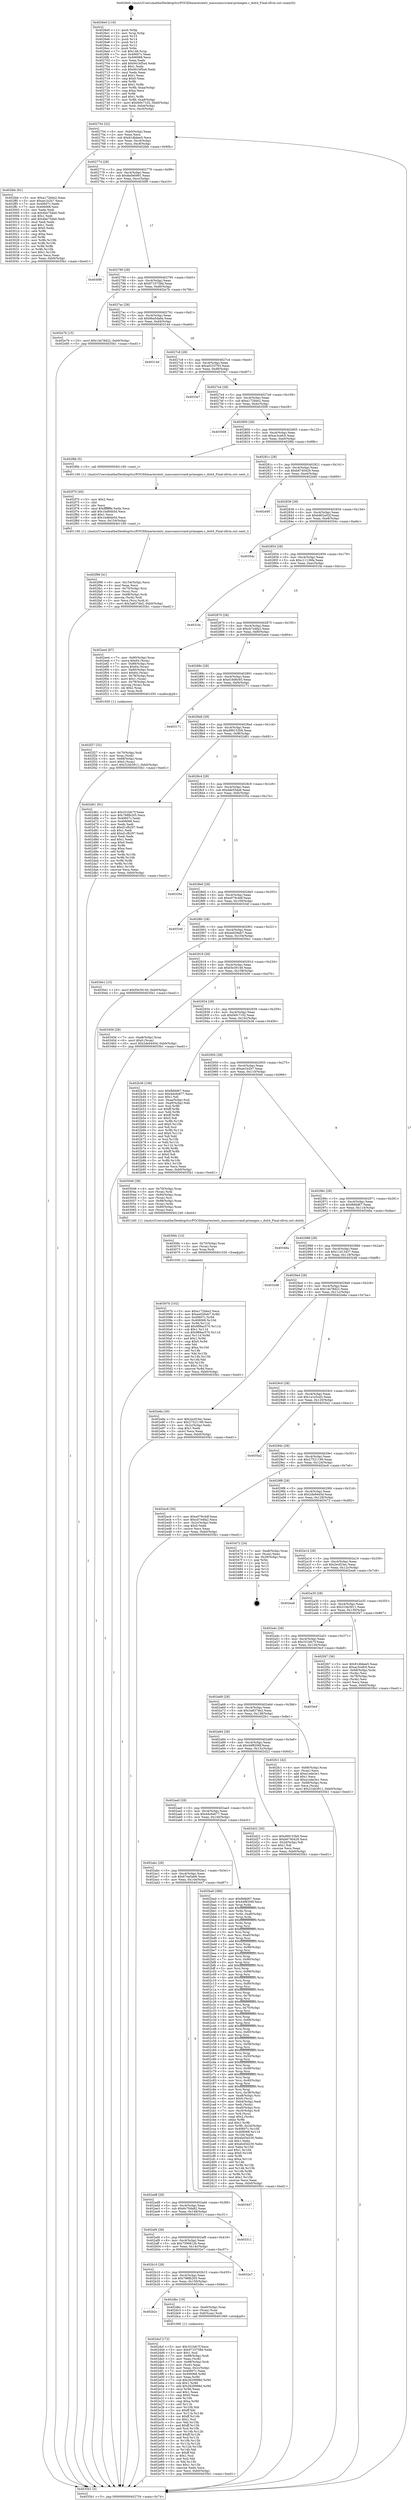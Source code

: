 digraph "0x4026e0" {
  label = "0x4026e0 (/mnt/c/Users/mathe/Desktop/tcc/POCII/binaries/extr_masscansrcrand-primegen.c_doit4_Final-ollvm.out::main(0))"
  labelloc = "t"
  node[shape=record]

  Entry [label="",width=0.3,height=0.3,shape=circle,fillcolor=black,style=filled]
  "0x402754" [label="{
     0x402754 [32]\l
     | [instrs]\l
     &nbsp;&nbsp;0x402754 \<+6\>: mov -0xb0(%rbp),%eax\l
     &nbsp;&nbsp;0x40275a \<+2\>: mov %eax,%ecx\l
     &nbsp;&nbsp;0x40275c \<+6\>: sub $0x81dbbee5,%ecx\l
     &nbsp;&nbsp;0x402762 \<+6\>: mov %eax,-0xc4(%rbp)\l
     &nbsp;&nbsp;0x402768 \<+6\>: mov %ecx,-0xc8(%rbp)\l
     &nbsp;&nbsp;0x40276e \<+6\>: je 0000000000402feb \<main+0x90b\>\l
  }"]
  "0x402feb" [label="{
     0x402feb [91]\l
     | [instrs]\l
     &nbsp;&nbsp;0x402feb \<+5\>: mov $0xa172bbe2,%eax\l
     &nbsp;&nbsp;0x402ff0 \<+5\>: mov $0xae1b2b7,%ecx\l
     &nbsp;&nbsp;0x402ff5 \<+7\>: mov 0x40607c,%edx\l
     &nbsp;&nbsp;0x402ffc \<+7\>: mov 0x406068,%esi\l
     &nbsp;&nbsp;0x403003 \<+2\>: mov %edx,%edi\l
     &nbsp;&nbsp;0x403005 \<+6\>: sub $0x4be75da0,%edi\l
     &nbsp;&nbsp;0x40300b \<+3\>: sub $0x1,%edi\l
     &nbsp;&nbsp;0x40300e \<+6\>: add $0x4be75da0,%edi\l
     &nbsp;&nbsp;0x403014 \<+3\>: imul %edi,%edx\l
     &nbsp;&nbsp;0x403017 \<+3\>: and $0x1,%edx\l
     &nbsp;&nbsp;0x40301a \<+3\>: cmp $0x0,%edx\l
     &nbsp;&nbsp;0x40301d \<+4\>: sete %r8b\l
     &nbsp;&nbsp;0x403021 \<+3\>: cmp $0xa,%esi\l
     &nbsp;&nbsp;0x403024 \<+4\>: setl %r9b\l
     &nbsp;&nbsp;0x403028 \<+3\>: mov %r8b,%r10b\l
     &nbsp;&nbsp;0x40302b \<+3\>: and %r9b,%r10b\l
     &nbsp;&nbsp;0x40302e \<+3\>: xor %r9b,%r8b\l
     &nbsp;&nbsp;0x403031 \<+3\>: or %r8b,%r10b\l
     &nbsp;&nbsp;0x403034 \<+4\>: test $0x1,%r10b\l
     &nbsp;&nbsp;0x403038 \<+3\>: cmovne %ecx,%eax\l
     &nbsp;&nbsp;0x40303b \<+6\>: mov %eax,-0xb0(%rbp)\l
     &nbsp;&nbsp;0x403041 \<+5\>: jmp 00000000004035b1 \<main+0xed1\>\l
  }"]
  "0x402774" [label="{
     0x402774 [28]\l
     | [instrs]\l
     &nbsp;&nbsp;0x402774 \<+5\>: jmp 0000000000402779 \<main+0x99\>\l
     &nbsp;&nbsp;0x402779 \<+6\>: mov -0xc4(%rbp),%eax\l
     &nbsp;&nbsp;0x40277f \<+5\>: sub $0x8a0e0991,%eax\l
     &nbsp;&nbsp;0x402784 \<+6\>: mov %eax,-0xcc(%rbp)\l
     &nbsp;&nbsp;0x40278a \<+6\>: je 00000000004030f0 \<main+0xa10\>\l
  }"]
  Exit [label="",width=0.3,height=0.3,shape=circle,fillcolor=black,style=filled,peripheries=2]
  "0x4030f0" [label="{
     0x4030f0\l
  }", style=dashed]
  "0x402790" [label="{
     0x402790 [28]\l
     | [instrs]\l
     &nbsp;&nbsp;0x402790 \<+5\>: jmp 0000000000402795 \<main+0xb5\>\l
     &nbsp;&nbsp;0x402795 \<+6\>: mov -0xc4(%rbp),%eax\l
     &nbsp;&nbsp;0x40279b \<+5\>: sub $0x9710758d,%eax\l
     &nbsp;&nbsp;0x4027a0 \<+6\>: mov %eax,-0xd0(%rbp)\l
     &nbsp;&nbsp;0x4027a6 \<+6\>: je 0000000000402e7b \<main+0x79b\>\l
  }"]
  "0x40307b" [label="{
     0x40307b [102]\l
     | [instrs]\l
     &nbsp;&nbsp;0x40307b \<+5\>: mov $0xa172bbe2,%ecx\l
     &nbsp;&nbsp;0x403080 \<+6\>: mov $0xee026eb7,%r8d\l
     &nbsp;&nbsp;0x403086 \<+8\>: mov 0x40607c,%r9d\l
     &nbsp;&nbsp;0x40308e \<+8\>: mov 0x406068,%r10d\l
     &nbsp;&nbsp;0x403096 \<+3\>: mov %r9d,%r11d\l
     &nbsp;&nbsp;0x403099 \<+7\>: add $0x989ac570,%r11d\l
     &nbsp;&nbsp;0x4030a0 \<+4\>: sub $0x1,%r11d\l
     &nbsp;&nbsp;0x4030a4 \<+7\>: sub $0x989ac570,%r11d\l
     &nbsp;&nbsp;0x4030ab \<+4\>: imul %r11d,%r9d\l
     &nbsp;&nbsp;0x4030af \<+4\>: and $0x1,%r9d\l
     &nbsp;&nbsp;0x4030b3 \<+4\>: cmp $0x0,%r9d\l
     &nbsp;&nbsp;0x4030b7 \<+3\>: sete %bl\l
     &nbsp;&nbsp;0x4030ba \<+4\>: cmp $0xa,%r10d\l
     &nbsp;&nbsp;0x4030be \<+4\>: setl %r14b\l
     &nbsp;&nbsp;0x4030c2 \<+3\>: mov %bl,%r15b\l
     &nbsp;&nbsp;0x4030c5 \<+3\>: and %r14b,%r15b\l
     &nbsp;&nbsp;0x4030c8 \<+3\>: xor %r14b,%bl\l
     &nbsp;&nbsp;0x4030cb \<+3\>: or %bl,%r15b\l
     &nbsp;&nbsp;0x4030ce \<+4\>: test $0x1,%r15b\l
     &nbsp;&nbsp;0x4030d2 \<+4\>: cmovne %r8d,%ecx\l
     &nbsp;&nbsp;0x4030d6 \<+6\>: mov %ecx,-0xb0(%rbp)\l
     &nbsp;&nbsp;0x4030dc \<+5\>: jmp 00000000004035b1 \<main+0xed1\>\l
  }"]
  "0x402e7b" [label="{
     0x402e7b [15]\l
     | [instrs]\l
     &nbsp;&nbsp;0x402e7b \<+10\>: movl $0x14a78d22,-0xb0(%rbp)\l
     &nbsp;&nbsp;0x402e85 \<+5\>: jmp 00000000004035b1 \<main+0xed1\>\l
  }"]
  "0x4027ac" [label="{
     0x4027ac [28]\l
     | [instrs]\l
     &nbsp;&nbsp;0x4027ac \<+5\>: jmp 00000000004027b1 \<main+0xd1\>\l
     &nbsp;&nbsp;0x4027b1 \<+6\>: mov -0xc4(%rbp),%eax\l
     &nbsp;&nbsp;0x4027b7 \<+5\>: sub $0x9ba5da6a,%eax\l
     &nbsp;&nbsp;0x4027bc \<+6\>: mov %eax,-0xd4(%rbp)\l
     &nbsp;&nbsp;0x4027c2 \<+6\>: je 000000000040314d \<main+0xa6d\>\l
  }"]
  "0x40306c" [label="{
     0x40306c [15]\l
     | [instrs]\l
     &nbsp;&nbsp;0x40306c \<+4\>: mov -0x70(%rbp),%rax\l
     &nbsp;&nbsp;0x403070 \<+3\>: mov (%rax),%rax\l
     &nbsp;&nbsp;0x403073 \<+3\>: mov %rax,%rdi\l
     &nbsp;&nbsp;0x403076 \<+5\>: call 0000000000401030 \<free@plt\>\l
     | [calls]\l
     &nbsp;&nbsp;0x401030 \{1\} (unknown)\l
  }"]
  "0x40314d" [label="{
     0x40314d\l
  }", style=dashed]
  "0x4027c8" [label="{
     0x4027c8 [28]\l
     | [instrs]\l
     &nbsp;&nbsp;0x4027c8 \<+5\>: jmp 00000000004027cd \<main+0xed\>\l
     &nbsp;&nbsp;0x4027cd \<+6\>: mov -0xc4(%rbp),%eax\l
     &nbsp;&nbsp;0x4027d3 \<+5\>: sub $0xa0233763,%eax\l
     &nbsp;&nbsp;0x4027d8 \<+6\>: mov %eax,-0xd8(%rbp)\l
     &nbsp;&nbsp;0x4027de \<+6\>: je 00000000004033e7 \<main+0xd07\>\l
  }"]
  "0x402f98" [label="{
     0x402f98 [41]\l
     | [instrs]\l
     &nbsp;&nbsp;0x402f98 \<+6\>: mov -0x154(%rbp),%ecx\l
     &nbsp;&nbsp;0x402f9e \<+3\>: imul %eax,%ecx\l
     &nbsp;&nbsp;0x402fa1 \<+4\>: mov -0x70(%rbp),%rsi\l
     &nbsp;&nbsp;0x402fa5 \<+3\>: mov (%rsi),%rsi\l
     &nbsp;&nbsp;0x402fa8 \<+4\>: mov -0x68(%rbp),%rdi\l
     &nbsp;&nbsp;0x402fac \<+3\>: movslq (%rdi),%rdi\l
     &nbsp;&nbsp;0x402faf \<+3\>: mov %ecx,(%rsi,%rdi,4)\l
     &nbsp;&nbsp;0x402fb2 \<+10\>: movl $0x3a837de2,-0xb0(%rbp)\l
     &nbsp;&nbsp;0x402fbc \<+5\>: jmp 00000000004035b1 \<main+0xed1\>\l
  }"]
  "0x4033e7" [label="{
     0x4033e7\l
  }", style=dashed]
  "0x4027e4" [label="{
     0x4027e4 [28]\l
     | [instrs]\l
     &nbsp;&nbsp;0x4027e4 \<+5\>: jmp 00000000004027e9 \<main+0x109\>\l
     &nbsp;&nbsp;0x4027e9 \<+6\>: mov -0xc4(%rbp),%eax\l
     &nbsp;&nbsp;0x4027ef \<+5\>: sub $0xa172bbe2,%eax\l
     &nbsp;&nbsp;0x4027f4 \<+6\>: mov %eax,-0xdc(%rbp)\l
     &nbsp;&nbsp;0x4027fa \<+6\>: je 0000000000403508 \<main+0xe28\>\l
  }"]
  "0x402f70" [label="{
     0x402f70 [40]\l
     | [instrs]\l
     &nbsp;&nbsp;0x402f70 \<+5\>: mov $0x2,%ecx\l
     &nbsp;&nbsp;0x402f75 \<+1\>: cltd\l
     &nbsp;&nbsp;0x402f76 \<+2\>: idiv %ecx\l
     &nbsp;&nbsp;0x402f78 \<+6\>: imul $0xfffffffe,%edx,%ecx\l
     &nbsp;&nbsp;0x402f7e \<+6\>: add $0x1bd84b5d,%ecx\l
     &nbsp;&nbsp;0x402f84 \<+3\>: add $0x1,%ecx\l
     &nbsp;&nbsp;0x402f87 \<+6\>: sub $0x1bd84b5d,%ecx\l
     &nbsp;&nbsp;0x402f8d \<+6\>: mov %ecx,-0x154(%rbp)\l
     &nbsp;&nbsp;0x402f93 \<+5\>: call 0000000000401160 \<next_i\>\l
     | [calls]\l
     &nbsp;&nbsp;0x401160 \{1\} (/mnt/c/Users/mathe/Desktop/tcc/POCII/binaries/extr_masscansrcrand-primegen.c_doit4_Final-ollvm.out::next_i)\l
  }"]
  "0x403508" [label="{
     0x403508\l
  }", style=dashed]
  "0x402800" [label="{
     0x402800 [28]\l
     | [instrs]\l
     &nbsp;&nbsp;0x402800 \<+5\>: jmp 0000000000402805 \<main+0x125\>\l
     &nbsp;&nbsp;0x402805 \<+6\>: mov -0xc4(%rbp),%eax\l
     &nbsp;&nbsp;0x40280b \<+5\>: sub $0xac3cefc0,%eax\l
     &nbsp;&nbsp;0x402810 \<+6\>: mov %eax,-0xe0(%rbp)\l
     &nbsp;&nbsp;0x402816 \<+6\>: je 0000000000402f6b \<main+0x88b\>\l
  }"]
  "0x402f27" [label="{
     0x402f27 [32]\l
     | [instrs]\l
     &nbsp;&nbsp;0x402f27 \<+4\>: mov -0x70(%rbp),%rdi\l
     &nbsp;&nbsp;0x402f2b \<+3\>: mov %rax,(%rdi)\l
     &nbsp;&nbsp;0x402f2e \<+4\>: mov -0x68(%rbp),%rax\l
     &nbsp;&nbsp;0x402f32 \<+6\>: movl $0x0,(%rax)\l
     &nbsp;&nbsp;0x402f38 \<+10\>: movl $0x31bb3911,-0xb0(%rbp)\l
     &nbsp;&nbsp;0x402f42 \<+5\>: jmp 00000000004035b1 \<main+0xed1\>\l
  }"]
  "0x402f6b" [label="{
     0x402f6b [5]\l
     | [instrs]\l
     &nbsp;&nbsp;0x402f6b \<+5\>: call 0000000000401160 \<next_i\>\l
     | [calls]\l
     &nbsp;&nbsp;0x401160 \{1\} (/mnt/c/Users/mathe/Desktop/tcc/POCII/binaries/extr_masscansrcrand-primegen.c_doit4_Final-ollvm.out::next_i)\l
  }"]
  "0x40281c" [label="{
     0x40281c [28]\l
     | [instrs]\l
     &nbsp;&nbsp;0x40281c \<+5\>: jmp 0000000000402821 \<main+0x141\>\l
     &nbsp;&nbsp;0x402821 \<+6\>: mov -0xc4(%rbp),%eax\l
     &nbsp;&nbsp;0x402827 \<+5\>: sub $0xb6740429,%eax\l
     &nbsp;&nbsp;0x40282c \<+6\>: mov %eax,-0xe4(%rbp)\l
     &nbsp;&nbsp;0x402832 \<+6\>: je 0000000000402d40 \<main+0x660\>\l
  }"]
  "0x402dcf" [label="{
     0x402dcf [172]\l
     | [instrs]\l
     &nbsp;&nbsp;0x402dcf \<+5\>: mov $0x331bfc7f,%ecx\l
     &nbsp;&nbsp;0x402dd4 \<+5\>: mov $0x9710758d,%edx\l
     &nbsp;&nbsp;0x402dd9 \<+3\>: mov $0x1,%sil\l
     &nbsp;&nbsp;0x402ddc \<+7\>: mov -0x98(%rbp),%rdi\l
     &nbsp;&nbsp;0x402de3 \<+2\>: mov %eax,(%rdi)\l
     &nbsp;&nbsp;0x402de5 \<+7\>: mov -0x98(%rbp),%rdi\l
     &nbsp;&nbsp;0x402dec \<+2\>: mov (%rdi),%eax\l
     &nbsp;&nbsp;0x402dee \<+3\>: mov %eax,-0x2c(%rbp)\l
     &nbsp;&nbsp;0x402df1 \<+7\>: mov 0x40607c,%eax\l
     &nbsp;&nbsp;0x402df8 \<+8\>: mov 0x406068,%r8d\l
     &nbsp;&nbsp;0x402e00 \<+3\>: mov %eax,%r9d\l
     &nbsp;&nbsp;0x402e03 \<+7\>: sub $0x2629998d,%r9d\l
     &nbsp;&nbsp;0x402e0a \<+4\>: sub $0x1,%r9d\l
     &nbsp;&nbsp;0x402e0e \<+7\>: add $0x2629998d,%r9d\l
     &nbsp;&nbsp;0x402e15 \<+4\>: imul %r9d,%eax\l
     &nbsp;&nbsp;0x402e19 \<+3\>: and $0x1,%eax\l
     &nbsp;&nbsp;0x402e1c \<+3\>: cmp $0x0,%eax\l
     &nbsp;&nbsp;0x402e1f \<+4\>: sete %r10b\l
     &nbsp;&nbsp;0x402e23 \<+4\>: cmp $0xa,%r8d\l
     &nbsp;&nbsp;0x402e27 \<+4\>: setl %r11b\l
     &nbsp;&nbsp;0x402e2b \<+3\>: mov %r10b,%bl\l
     &nbsp;&nbsp;0x402e2e \<+3\>: xor $0xff,%bl\l
     &nbsp;&nbsp;0x402e31 \<+3\>: mov %r11b,%r14b\l
     &nbsp;&nbsp;0x402e34 \<+4\>: xor $0xff,%r14b\l
     &nbsp;&nbsp;0x402e38 \<+4\>: xor $0x1,%sil\l
     &nbsp;&nbsp;0x402e3c \<+3\>: mov %bl,%r15b\l
     &nbsp;&nbsp;0x402e3f \<+4\>: and $0xff,%r15b\l
     &nbsp;&nbsp;0x402e43 \<+3\>: and %sil,%r10b\l
     &nbsp;&nbsp;0x402e46 \<+3\>: mov %r14b,%r12b\l
     &nbsp;&nbsp;0x402e49 \<+4\>: and $0xff,%r12b\l
     &nbsp;&nbsp;0x402e4d \<+3\>: and %sil,%r11b\l
     &nbsp;&nbsp;0x402e50 \<+3\>: or %r10b,%r15b\l
     &nbsp;&nbsp;0x402e53 \<+3\>: or %r11b,%r12b\l
     &nbsp;&nbsp;0x402e56 \<+3\>: xor %r12b,%r15b\l
     &nbsp;&nbsp;0x402e59 \<+3\>: or %r14b,%bl\l
     &nbsp;&nbsp;0x402e5c \<+3\>: xor $0xff,%bl\l
     &nbsp;&nbsp;0x402e5f \<+4\>: or $0x1,%sil\l
     &nbsp;&nbsp;0x402e63 \<+3\>: and %sil,%bl\l
     &nbsp;&nbsp;0x402e66 \<+3\>: or %bl,%r15b\l
     &nbsp;&nbsp;0x402e69 \<+4\>: test $0x1,%r15b\l
     &nbsp;&nbsp;0x402e6d \<+3\>: cmovne %edx,%ecx\l
     &nbsp;&nbsp;0x402e70 \<+6\>: mov %ecx,-0xb0(%rbp)\l
     &nbsp;&nbsp;0x402e76 \<+5\>: jmp 00000000004035b1 \<main+0xed1\>\l
  }"]
  "0x402d40" [label="{
     0x402d40\l
  }", style=dashed]
  "0x402838" [label="{
     0x402838 [28]\l
     | [instrs]\l
     &nbsp;&nbsp;0x402838 \<+5\>: jmp 000000000040283d \<main+0x15d\>\l
     &nbsp;&nbsp;0x40283d \<+6\>: mov -0xc4(%rbp),%eax\l
     &nbsp;&nbsp;0x402843 \<+5\>: sub $0xb802a02f,%eax\l
     &nbsp;&nbsp;0x402848 \<+6\>: mov %eax,-0xe8(%rbp)\l
     &nbsp;&nbsp;0x40284e \<+6\>: je 000000000040354c \<main+0xe6c\>\l
  }"]
  "0x402b2c" [label="{
     0x402b2c\l
  }", style=dashed]
  "0x40354c" [label="{
     0x40354c\l
  }", style=dashed]
  "0x402854" [label="{
     0x402854 [28]\l
     | [instrs]\l
     &nbsp;&nbsp;0x402854 \<+5\>: jmp 0000000000402859 \<main+0x179\>\l
     &nbsp;&nbsp;0x402859 \<+6\>: mov -0xc4(%rbp),%eax\l
     &nbsp;&nbsp;0x40285f \<+5\>: sub $0xc11136fa,%eax\l
     &nbsp;&nbsp;0x402864 \<+6\>: mov %eax,-0xec(%rbp)\l
     &nbsp;&nbsp;0x40286a \<+6\>: je 00000000004031fa \<main+0xb1a\>\l
  }"]
  "0x402dbc" [label="{
     0x402dbc [19]\l
     | [instrs]\l
     &nbsp;&nbsp;0x402dbc \<+7\>: mov -0xa0(%rbp),%rax\l
     &nbsp;&nbsp;0x402dc3 \<+3\>: mov (%rax),%rax\l
     &nbsp;&nbsp;0x402dc6 \<+4\>: mov 0x8(%rax),%rdi\l
     &nbsp;&nbsp;0x402dca \<+5\>: call 0000000000401060 \<atoi@plt\>\l
     | [calls]\l
     &nbsp;&nbsp;0x401060 \{1\} (unknown)\l
  }"]
  "0x4031fa" [label="{
     0x4031fa\l
  }", style=dashed]
  "0x402870" [label="{
     0x402870 [28]\l
     | [instrs]\l
     &nbsp;&nbsp;0x402870 \<+5\>: jmp 0000000000402875 \<main+0x195\>\l
     &nbsp;&nbsp;0x402875 \<+6\>: mov -0xc4(%rbp),%eax\l
     &nbsp;&nbsp;0x40287b \<+5\>: sub $0xcb7e4fa2,%eax\l
     &nbsp;&nbsp;0x402880 \<+6\>: mov %eax,-0xf0(%rbp)\l
     &nbsp;&nbsp;0x402886 \<+6\>: je 0000000000402ee4 \<main+0x804\>\l
  }"]
  "0x402b10" [label="{
     0x402b10 [28]\l
     | [instrs]\l
     &nbsp;&nbsp;0x402b10 \<+5\>: jmp 0000000000402b15 \<main+0x435\>\l
     &nbsp;&nbsp;0x402b15 \<+6\>: mov -0xc4(%rbp),%eax\l
     &nbsp;&nbsp;0x402b1b \<+5\>: sub $0x788fb205,%eax\l
     &nbsp;&nbsp;0x402b20 \<+6\>: mov %eax,-0x150(%rbp)\l
     &nbsp;&nbsp;0x402b26 \<+6\>: je 0000000000402dbc \<main+0x6dc\>\l
  }"]
  "0x402ee4" [label="{
     0x402ee4 [67]\l
     | [instrs]\l
     &nbsp;&nbsp;0x402ee4 \<+7\>: mov -0x90(%rbp),%rax\l
     &nbsp;&nbsp;0x402eeb \<+7\>: movq $0x64,(%rax)\l
     &nbsp;&nbsp;0x402ef2 \<+7\>: mov -0x88(%rbp),%rax\l
     &nbsp;&nbsp;0x402ef9 \<+7\>: movq $0x64,(%rax)\l
     &nbsp;&nbsp;0x402f00 \<+4\>: mov -0x80(%rbp),%rax\l
     &nbsp;&nbsp;0x402f04 \<+6\>: movl $0x64,(%rax)\l
     &nbsp;&nbsp;0x402f0a \<+4\>: mov -0x78(%rbp),%rax\l
     &nbsp;&nbsp;0x402f0e \<+6\>: movl $0x1,(%rax)\l
     &nbsp;&nbsp;0x402f14 \<+4\>: mov -0x78(%rbp),%rax\l
     &nbsp;&nbsp;0x402f18 \<+3\>: movslq (%rax),%rax\l
     &nbsp;&nbsp;0x402f1b \<+4\>: shl $0x2,%rax\l
     &nbsp;&nbsp;0x402f1f \<+3\>: mov %rax,%rdi\l
     &nbsp;&nbsp;0x402f22 \<+5\>: call 0000000000401050 \<malloc@plt\>\l
     | [calls]\l
     &nbsp;&nbsp;0x401050 \{1\} (unknown)\l
  }"]
  "0x40288c" [label="{
     0x40288c [28]\l
     | [instrs]\l
     &nbsp;&nbsp;0x40288c \<+5\>: jmp 0000000000402891 \<main+0x1b1\>\l
     &nbsp;&nbsp;0x402891 \<+6\>: mov -0xc4(%rbp),%eax\l
     &nbsp;&nbsp;0x402897 \<+5\>: sub $0xd16d6c93,%eax\l
     &nbsp;&nbsp;0x40289c \<+6\>: mov %eax,-0xf4(%rbp)\l
     &nbsp;&nbsp;0x4028a2 \<+6\>: je 0000000000403171 \<main+0xa91\>\l
  }"]
  "0x4032e7" [label="{
     0x4032e7\l
  }", style=dashed]
  "0x403171" [label="{
     0x403171\l
  }", style=dashed]
  "0x4028a8" [label="{
     0x4028a8 [28]\l
     | [instrs]\l
     &nbsp;&nbsp;0x4028a8 \<+5\>: jmp 00000000004028ad \<main+0x1cd\>\l
     &nbsp;&nbsp;0x4028ad \<+6\>: mov -0xc4(%rbp),%eax\l
     &nbsp;&nbsp;0x4028b3 \<+5\>: sub $0xd99153b9,%eax\l
     &nbsp;&nbsp;0x4028b8 \<+6\>: mov %eax,-0xf8(%rbp)\l
     &nbsp;&nbsp;0x4028be \<+6\>: je 0000000000402d61 \<main+0x681\>\l
  }"]
  "0x402af4" [label="{
     0x402af4 [28]\l
     | [instrs]\l
     &nbsp;&nbsp;0x402af4 \<+5\>: jmp 0000000000402af9 \<main+0x419\>\l
     &nbsp;&nbsp;0x402af9 \<+6\>: mov -0xc4(%rbp),%eax\l
     &nbsp;&nbsp;0x402aff \<+5\>: sub $0x7306812b,%eax\l
     &nbsp;&nbsp;0x402b04 \<+6\>: mov %eax,-0x14c(%rbp)\l
     &nbsp;&nbsp;0x402b0a \<+6\>: je 00000000004032e7 \<main+0xc07\>\l
  }"]
  "0x402d61" [label="{
     0x402d61 [91]\l
     | [instrs]\l
     &nbsp;&nbsp;0x402d61 \<+5\>: mov $0x331bfc7f,%eax\l
     &nbsp;&nbsp;0x402d66 \<+5\>: mov $0x788fb205,%ecx\l
     &nbsp;&nbsp;0x402d6b \<+7\>: mov 0x40607c,%edx\l
     &nbsp;&nbsp;0x402d72 \<+7\>: mov 0x406068,%esi\l
     &nbsp;&nbsp;0x402d79 \<+2\>: mov %edx,%edi\l
     &nbsp;&nbsp;0x402d7b \<+6\>: sub $0xd1cfb297,%edi\l
     &nbsp;&nbsp;0x402d81 \<+3\>: sub $0x1,%edi\l
     &nbsp;&nbsp;0x402d84 \<+6\>: add $0xd1cfb297,%edi\l
     &nbsp;&nbsp;0x402d8a \<+3\>: imul %edi,%edx\l
     &nbsp;&nbsp;0x402d8d \<+3\>: and $0x1,%edx\l
     &nbsp;&nbsp;0x402d90 \<+3\>: cmp $0x0,%edx\l
     &nbsp;&nbsp;0x402d93 \<+4\>: sete %r8b\l
     &nbsp;&nbsp;0x402d97 \<+3\>: cmp $0xa,%esi\l
     &nbsp;&nbsp;0x402d9a \<+4\>: setl %r9b\l
     &nbsp;&nbsp;0x402d9e \<+3\>: mov %r8b,%r10b\l
     &nbsp;&nbsp;0x402da1 \<+3\>: and %r9b,%r10b\l
     &nbsp;&nbsp;0x402da4 \<+3\>: xor %r9b,%r8b\l
     &nbsp;&nbsp;0x402da7 \<+3\>: or %r8b,%r10b\l
     &nbsp;&nbsp;0x402daa \<+4\>: test $0x1,%r10b\l
     &nbsp;&nbsp;0x402dae \<+3\>: cmovne %ecx,%eax\l
     &nbsp;&nbsp;0x402db1 \<+6\>: mov %eax,-0xb0(%rbp)\l
     &nbsp;&nbsp;0x402db7 \<+5\>: jmp 00000000004035b1 \<main+0xed1\>\l
  }"]
  "0x4028c4" [label="{
     0x4028c4 [28]\l
     | [instrs]\l
     &nbsp;&nbsp;0x4028c4 \<+5\>: jmp 00000000004028c9 \<main+0x1e9\>\l
     &nbsp;&nbsp;0x4028c9 \<+6\>: mov -0xc4(%rbp),%eax\l
     &nbsp;&nbsp;0x4028cf \<+5\>: sub $0xdde55da6,%eax\l
     &nbsp;&nbsp;0x4028d4 \<+6\>: mov %eax,-0xfc(%rbp)\l
     &nbsp;&nbsp;0x4028da \<+6\>: je 000000000040335e \<main+0xc7e\>\l
  }"]
  "0x403311" [label="{
     0x403311\l
  }", style=dashed]
  "0x40335e" [label="{
     0x40335e\l
  }", style=dashed]
  "0x4028e0" [label="{
     0x4028e0 [28]\l
     | [instrs]\l
     &nbsp;&nbsp;0x4028e0 \<+5\>: jmp 00000000004028e5 \<main+0x205\>\l
     &nbsp;&nbsp;0x4028e5 \<+6\>: mov -0xc4(%rbp),%eax\l
     &nbsp;&nbsp;0x4028eb \<+5\>: sub $0xe079c4df,%eax\l
     &nbsp;&nbsp;0x4028f0 \<+6\>: mov %eax,-0x100(%rbp)\l
     &nbsp;&nbsp;0x4028f6 \<+6\>: je 000000000040334f \<main+0xc6f\>\l
  }"]
  "0x402ad8" [label="{
     0x402ad8 [28]\l
     | [instrs]\l
     &nbsp;&nbsp;0x402ad8 \<+5\>: jmp 0000000000402add \<main+0x3fd\>\l
     &nbsp;&nbsp;0x402add \<+6\>: mov -0xc4(%rbp),%eax\l
     &nbsp;&nbsp;0x402ae3 \<+5\>: sub $0x6c70da82,%eax\l
     &nbsp;&nbsp;0x402ae8 \<+6\>: mov %eax,-0x148(%rbp)\l
     &nbsp;&nbsp;0x402aee \<+6\>: je 0000000000403311 \<main+0xc31\>\l
  }"]
  "0x40334f" [label="{
     0x40334f\l
  }", style=dashed]
  "0x4028fc" [label="{
     0x4028fc [28]\l
     | [instrs]\l
     &nbsp;&nbsp;0x4028fc \<+5\>: jmp 0000000000402901 \<main+0x221\>\l
     &nbsp;&nbsp;0x402901 \<+6\>: mov -0xc4(%rbp),%eax\l
     &nbsp;&nbsp;0x402907 \<+5\>: sub $0xee026eb7,%eax\l
     &nbsp;&nbsp;0x40290c \<+6\>: mov %eax,-0x104(%rbp)\l
     &nbsp;&nbsp;0x402912 \<+6\>: je 00000000004030e1 \<main+0xa01\>\l
  }"]
  "0x403447" [label="{
     0x403447\l
  }", style=dashed]
  "0x4030e1" [label="{
     0x4030e1 [15]\l
     | [instrs]\l
     &nbsp;&nbsp;0x4030e1 \<+10\>: movl $0xf3e39149,-0xb0(%rbp)\l
     &nbsp;&nbsp;0x4030eb \<+5\>: jmp 00000000004035b1 \<main+0xed1\>\l
  }"]
  "0x402918" [label="{
     0x402918 [28]\l
     | [instrs]\l
     &nbsp;&nbsp;0x402918 \<+5\>: jmp 000000000040291d \<main+0x23d\>\l
     &nbsp;&nbsp;0x40291d \<+6\>: mov -0xc4(%rbp),%eax\l
     &nbsp;&nbsp;0x402923 \<+5\>: sub $0xf3e39149,%eax\l
     &nbsp;&nbsp;0x402928 \<+6\>: mov %eax,-0x108(%rbp)\l
     &nbsp;&nbsp;0x40292e \<+6\>: je 0000000000403456 \<main+0xd76\>\l
  }"]
  "0x402abc" [label="{
     0x402abc [28]\l
     | [instrs]\l
     &nbsp;&nbsp;0x402abc \<+5\>: jmp 0000000000402ac1 \<main+0x3e1\>\l
     &nbsp;&nbsp;0x402ac1 \<+6\>: mov -0xc4(%rbp),%eax\l
     &nbsp;&nbsp;0x402ac7 \<+5\>: sub $0x67ea5ab6,%eax\l
     &nbsp;&nbsp;0x402acc \<+6\>: mov %eax,-0x144(%rbp)\l
     &nbsp;&nbsp;0x402ad2 \<+6\>: je 0000000000403447 \<main+0xd67\>\l
  }"]
  "0x403456" [label="{
     0x403456 [28]\l
     | [instrs]\l
     &nbsp;&nbsp;0x403456 \<+7\>: mov -0xa8(%rbp),%rax\l
     &nbsp;&nbsp;0x40345d \<+6\>: movl $0x0,(%rax)\l
     &nbsp;&nbsp;0x403463 \<+10\>: movl $0x2de9445d,-0xb0(%rbp)\l
     &nbsp;&nbsp;0x40346d \<+5\>: jmp 00000000004035b1 \<main+0xed1\>\l
  }"]
  "0x402934" [label="{
     0x402934 [28]\l
     | [instrs]\l
     &nbsp;&nbsp;0x402934 \<+5\>: jmp 0000000000402939 \<main+0x259\>\l
     &nbsp;&nbsp;0x402939 \<+6\>: mov -0xc4(%rbp),%eax\l
     &nbsp;&nbsp;0x40293f \<+5\>: sub $0xf40c7102,%eax\l
     &nbsp;&nbsp;0x402944 \<+6\>: mov %eax,-0x10c(%rbp)\l
     &nbsp;&nbsp;0x40294a \<+6\>: je 0000000000402b36 \<main+0x456\>\l
  }"]
  "0x402ba0" [label="{
     0x402ba0 [386]\l
     | [instrs]\l
     &nbsp;&nbsp;0x402ba0 \<+5\>: mov $0xfbfdd67,%eax\l
     &nbsp;&nbsp;0x402ba5 \<+5\>: mov $0x44f8206f,%ecx\l
     &nbsp;&nbsp;0x402baa \<+3\>: mov %rsp,%rdx\l
     &nbsp;&nbsp;0x402bad \<+4\>: add $0xfffffffffffffff0,%rdx\l
     &nbsp;&nbsp;0x402bb1 \<+3\>: mov %rdx,%rsp\l
     &nbsp;&nbsp;0x402bb4 \<+7\>: mov %rdx,-0xa8(%rbp)\l
     &nbsp;&nbsp;0x402bbb \<+3\>: mov %rsp,%rdx\l
     &nbsp;&nbsp;0x402bbe \<+4\>: add $0xfffffffffffffff0,%rdx\l
     &nbsp;&nbsp;0x402bc2 \<+3\>: mov %rdx,%rsp\l
     &nbsp;&nbsp;0x402bc5 \<+3\>: mov %rsp,%rsi\l
     &nbsp;&nbsp;0x402bc8 \<+4\>: add $0xfffffffffffffff0,%rsi\l
     &nbsp;&nbsp;0x402bcc \<+3\>: mov %rsi,%rsp\l
     &nbsp;&nbsp;0x402bcf \<+7\>: mov %rsi,-0xa0(%rbp)\l
     &nbsp;&nbsp;0x402bd6 \<+3\>: mov %rsp,%rsi\l
     &nbsp;&nbsp;0x402bd9 \<+4\>: add $0xfffffffffffffff0,%rsi\l
     &nbsp;&nbsp;0x402bdd \<+3\>: mov %rsi,%rsp\l
     &nbsp;&nbsp;0x402be0 \<+7\>: mov %rsi,-0x98(%rbp)\l
     &nbsp;&nbsp;0x402be7 \<+3\>: mov %rsp,%rsi\l
     &nbsp;&nbsp;0x402bea \<+4\>: add $0xfffffffffffffff0,%rsi\l
     &nbsp;&nbsp;0x402bee \<+3\>: mov %rsi,%rsp\l
     &nbsp;&nbsp;0x402bf1 \<+7\>: mov %rsi,-0x90(%rbp)\l
     &nbsp;&nbsp;0x402bf8 \<+3\>: mov %rsp,%rsi\l
     &nbsp;&nbsp;0x402bfb \<+4\>: add $0xfffffffffffffff0,%rsi\l
     &nbsp;&nbsp;0x402bff \<+3\>: mov %rsi,%rsp\l
     &nbsp;&nbsp;0x402c02 \<+7\>: mov %rsi,-0x88(%rbp)\l
     &nbsp;&nbsp;0x402c09 \<+3\>: mov %rsp,%rsi\l
     &nbsp;&nbsp;0x402c0c \<+4\>: add $0xfffffffffffffff0,%rsi\l
     &nbsp;&nbsp;0x402c10 \<+3\>: mov %rsi,%rsp\l
     &nbsp;&nbsp;0x402c13 \<+4\>: mov %rsi,-0x80(%rbp)\l
     &nbsp;&nbsp;0x402c17 \<+3\>: mov %rsp,%rsi\l
     &nbsp;&nbsp;0x402c1a \<+4\>: add $0xfffffffffffffff0,%rsi\l
     &nbsp;&nbsp;0x402c1e \<+3\>: mov %rsi,%rsp\l
     &nbsp;&nbsp;0x402c21 \<+4\>: mov %rsi,-0x78(%rbp)\l
     &nbsp;&nbsp;0x402c25 \<+3\>: mov %rsp,%rsi\l
     &nbsp;&nbsp;0x402c28 \<+4\>: add $0xfffffffffffffff0,%rsi\l
     &nbsp;&nbsp;0x402c2c \<+3\>: mov %rsi,%rsp\l
     &nbsp;&nbsp;0x402c2f \<+4\>: mov %rsi,-0x70(%rbp)\l
     &nbsp;&nbsp;0x402c33 \<+3\>: mov %rsp,%rsi\l
     &nbsp;&nbsp;0x402c36 \<+4\>: add $0xfffffffffffffff0,%rsi\l
     &nbsp;&nbsp;0x402c3a \<+3\>: mov %rsi,%rsp\l
     &nbsp;&nbsp;0x402c3d \<+4\>: mov %rsi,-0x68(%rbp)\l
     &nbsp;&nbsp;0x402c41 \<+3\>: mov %rsp,%rsi\l
     &nbsp;&nbsp;0x402c44 \<+4\>: add $0xfffffffffffffff0,%rsi\l
     &nbsp;&nbsp;0x402c48 \<+3\>: mov %rsi,%rsp\l
     &nbsp;&nbsp;0x402c4b \<+4\>: mov %rsi,-0x60(%rbp)\l
     &nbsp;&nbsp;0x402c4f \<+3\>: mov %rsp,%rsi\l
     &nbsp;&nbsp;0x402c52 \<+4\>: add $0xfffffffffffffff0,%rsi\l
     &nbsp;&nbsp;0x402c56 \<+3\>: mov %rsi,%rsp\l
     &nbsp;&nbsp;0x402c59 \<+4\>: mov %rsi,-0x58(%rbp)\l
     &nbsp;&nbsp;0x402c5d \<+3\>: mov %rsp,%rsi\l
     &nbsp;&nbsp;0x402c60 \<+4\>: add $0xfffffffffffffff0,%rsi\l
     &nbsp;&nbsp;0x402c64 \<+3\>: mov %rsi,%rsp\l
     &nbsp;&nbsp;0x402c67 \<+4\>: mov %rsi,-0x50(%rbp)\l
     &nbsp;&nbsp;0x402c6b \<+3\>: mov %rsp,%rsi\l
     &nbsp;&nbsp;0x402c6e \<+4\>: add $0xfffffffffffffff0,%rsi\l
     &nbsp;&nbsp;0x402c72 \<+3\>: mov %rsi,%rsp\l
     &nbsp;&nbsp;0x402c75 \<+4\>: mov %rsi,-0x48(%rbp)\l
     &nbsp;&nbsp;0x402c79 \<+3\>: mov %rsp,%rsi\l
     &nbsp;&nbsp;0x402c7c \<+4\>: add $0xfffffffffffffff0,%rsi\l
     &nbsp;&nbsp;0x402c80 \<+3\>: mov %rsi,%rsp\l
     &nbsp;&nbsp;0x402c83 \<+4\>: mov %rsi,-0x40(%rbp)\l
     &nbsp;&nbsp;0x402c87 \<+3\>: mov %rsp,%rsi\l
     &nbsp;&nbsp;0x402c8a \<+4\>: add $0xfffffffffffffff0,%rsi\l
     &nbsp;&nbsp;0x402c8e \<+3\>: mov %rsi,%rsp\l
     &nbsp;&nbsp;0x402c91 \<+4\>: mov %rsi,-0x38(%rbp)\l
     &nbsp;&nbsp;0x402c95 \<+7\>: mov -0xa8(%rbp),%rsi\l
     &nbsp;&nbsp;0x402c9c \<+6\>: movl $0x0,(%rsi)\l
     &nbsp;&nbsp;0x402ca2 \<+6\>: mov -0xb4(%rbp),%edi\l
     &nbsp;&nbsp;0x402ca8 \<+2\>: mov %edi,(%rdx)\l
     &nbsp;&nbsp;0x402caa \<+7\>: mov -0xa0(%rbp),%rsi\l
     &nbsp;&nbsp;0x402cb1 \<+7\>: mov -0xc0(%rbp),%r8\l
     &nbsp;&nbsp;0x402cb8 \<+3\>: mov %r8,(%rsi)\l
     &nbsp;&nbsp;0x402cbb \<+3\>: cmpl $0x2,(%rdx)\l
     &nbsp;&nbsp;0x402cbe \<+4\>: setne %r9b\l
     &nbsp;&nbsp;0x402cc2 \<+4\>: and $0x1,%r9b\l
     &nbsp;&nbsp;0x402cc6 \<+4\>: mov %r9b,-0x2d(%rbp)\l
     &nbsp;&nbsp;0x402cca \<+8\>: mov 0x40607c,%r10d\l
     &nbsp;&nbsp;0x402cd2 \<+8\>: mov 0x406068,%r11d\l
     &nbsp;&nbsp;0x402cda \<+3\>: mov %r10d,%ebx\l
     &nbsp;&nbsp;0x402cdd \<+6\>: sub $0xeb45d230,%ebx\l
     &nbsp;&nbsp;0x402ce3 \<+3\>: sub $0x1,%ebx\l
     &nbsp;&nbsp;0x402ce6 \<+6\>: add $0xeb45d230,%ebx\l
     &nbsp;&nbsp;0x402cec \<+4\>: imul %ebx,%r10d\l
     &nbsp;&nbsp;0x402cf0 \<+4\>: and $0x1,%r10d\l
     &nbsp;&nbsp;0x402cf4 \<+4\>: cmp $0x0,%r10d\l
     &nbsp;&nbsp;0x402cf8 \<+4\>: sete %r9b\l
     &nbsp;&nbsp;0x402cfc \<+4\>: cmp $0xa,%r11d\l
     &nbsp;&nbsp;0x402d00 \<+4\>: setl %r14b\l
     &nbsp;&nbsp;0x402d04 \<+3\>: mov %r9b,%r15b\l
     &nbsp;&nbsp;0x402d07 \<+3\>: and %r14b,%r15b\l
     &nbsp;&nbsp;0x402d0a \<+3\>: xor %r14b,%r9b\l
     &nbsp;&nbsp;0x402d0d \<+3\>: or %r9b,%r15b\l
     &nbsp;&nbsp;0x402d10 \<+4\>: test $0x1,%r15b\l
     &nbsp;&nbsp;0x402d14 \<+3\>: cmovne %ecx,%eax\l
     &nbsp;&nbsp;0x402d17 \<+6\>: mov %eax,-0xb0(%rbp)\l
     &nbsp;&nbsp;0x402d1d \<+5\>: jmp 00000000004035b1 \<main+0xed1\>\l
  }"]
  "0x402b36" [label="{
     0x402b36 [106]\l
     | [instrs]\l
     &nbsp;&nbsp;0x402b36 \<+5\>: mov $0xfbfdd67,%eax\l
     &nbsp;&nbsp;0x402b3b \<+5\>: mov $0x4dc6e677,%ecx\l
     &nbsp;&nbsp;0x402b40 \<+2\>: mov $0x1,%dl\l
     &nbsp;&nbsp;0x402b42 \<+7\>: mov -0xaa(%rbp),%sil\l
     &nbsp;&nbsp;0x402b49 \<+7\>: mov -0xa9(%rbp),%dil\l
     &nbsp;&nbsp;0x402b50 \<+3\>: mov %sil,%r8b\l
     &nbsp;&nbsp;0x402b53 \<+4\>: xor $0xff,%r8b\l
     &nbsp;&nbsp;0x402b57 \<+3\>: mov %dil,%r9b\l
     &nbsp;&nbsp;0x402b5a \<+4\>: xor $0xff,%r9b\l
     &nbsp;&nbsp;0x402b5e \<+3\>: xor $0x0,%dl\l
     &nbsp;&nbsp;0x402b61 \<+3\>: mov %r8b,%r10b\l
     &nbsp;&nbsp;0x402b64 \<+4\>: and $0x0,%r10b\l
     &nbsp;&nbsp;0x402b68 \<+3\>: and %dl,%sil\l
     &nbsp;&nbsp;0x402b6b \<+3\>: mov %r9b,%r11b\l
     &nbsp;&nbsp;0x402b6e \<+4\>: and $0x0,%r11b\l
     &nbsp;&nbsp;0x402b72 \<+3\>: and %dl,%dil\l
     &nbsp;&nbsp;0x402b75 \<+3\>: or %sil,%r10b\l
     &nbsp;&nbsp;0x402b78 \<+3\>: or %dil,%r11b\l
     &nbsp;&nbsp;0x402b7b \<+3\>: xor %r11b,%r10b\l
     &nbsp;&nbsp;0x402b7e \<+3\>: or %r9b,%r8b\l
     &nbsp;&nbsp;0x402b81 \<+4\>: xor $0xff,%r8b\l
     &nbsp;&nbsp;0x402b85 \<+3\>: or $0x0,%dl\l
     &nbsp;&nbsp;0x402b88 \<+3\>: and %dl,%r8b\l
     &nbsp;&nbsp;0x402b8b \<+3\>: or %r8b,%r10b\l
     &nbsp;&nbsp;0x402b8e \<+4\>: test $0x1,%r10b\l
     &nbsp;&nbsp;0x402b92 \<+3\>: cmovne %ecx,%eax\l
     &nbsp;&nbsp;0x402b95 \<+6\>: mov %eax,-0xb0(%rbp)\l
     &nbsp;&nbsp;0x402b9b \<+5\>: jmp 00000000004035b1 \<main+0xed1\>\l
  }"]
  "0x402950" [label="{
     0x402950 [28]\l
     | [instrs]\l
     &nbsp;&nbsp;0x402950 \<+5\>: jmp 0000000000402955 \<main+0x275\>\l
     &nbsp;&nbsp;0x402955 \<+6\>: mov -0xc4(%rbp),%eax\l
     &nbsp;&nbsp;0x40295b \<+5\>: sub $0xae1b2b7,%eax\l
     &nbsp;&nbsp;0x402960 \<+6\>: mov %eax,-0x110(%rbp)\l
     &nbsp;&nbsp;0x402966 \<+6\>: je 0000000000403046 \<main+0x966\>\l
  }"]
  "0x4035b1" [label="{
     0x4035b1 [5]\l
     | [instrs]\l
     &nbsp;&nbsp;0x4035b1 \<+5\>: jmp 0000000000402754 \<main+0x74\>\l
  }"]
  "0x4026e0" [label="{
     0x4026e0 [116]\l
     | [instrs]\l
     &nbsp;&nbsp;0x4026e0 \<+1\>: push %rbp\l
     &nbsp;&nbsp;0x4026e1 \<+3\>: mov %rsp,%rbp\l
     &nbsp;&nbsp;0x4026e4 \<+2\>: push %r15\l
     &nbsp;&nbsp;0x4026e6 \<+2\>: push %r14\l
     &nbsp;&nbsp;0x4026e8 \<+2\>: push %r13\l
     &nbsp;&nbsp;0x4026ea \<+2\>: push %r12\l
     &nbsp;&nbsp;0x4026ec \<+1\>: push %rbx\l
     &nbsp;&nbsp;0x4026ed \<+7\>: sub $0x148,%rsp\l
     &nbsp;&nbsp;0x4026f4 \<+7\>: mov 0x40607c,%eax\l
     &nbsp;&nbsp;0x4026fb \<+7\>: mov 0x406068,%ecx\l
     &nbsp;&nbsp;0x402702 \<+2\>: mov %eax,%edx\l
     &nbsp;&nbsp;0x402704 \<+6\>: add $0x941bf5a4,%edx\l
     &nbsp;&nbsp;0x40270a \<+3\>: sub $0x1,%edx\l
     &nbsp;&nbsp;0x40270d \<+6\>: sub $0x941bf5a4,%edx\l
     &nbsp;&nbsp;0x402713 \<+3\>: imul %edx,%eax\l
     &nbsp;&nbsp;0x402716 \<+3\>: and $0x1,%eax\l
     &nbsp;&nbsp;0x402719 \<+3\>: cmp $0x0,%eax\l
     &nbsp;&nbsp;0x40271c \<+4\>: sete %r8b\l
     &nbsp;&nbsp;0x402720 \<+4\>: and $0x1,%r8b\l
     &nbsp;&nbsp;0x402724 \<+7\>: mov %r8b,-0xaa(%rbp)\l
     &nbsp;&nbsp;0x40272b \<+3\>: cmp $0xa,%ecx\l
     &nbsp;&nbsp;0x40272e \<+4\>: setl %r8b\l
     &nbsp;&nbsp;0x402732 \<+4\>: and $0x1,%r8b\l
     &nbsp;&nbsp;0x402736 \<+7\>: mov %r8b,-0xa9(%rbp)\l
     &nbsp;&nbsp;0x40273d \<+10\>: movl $0xf40c7102,-0xb0(%rbp)\l
     &nbsp;&nbsp;0x402747 \<+6\>: mov %edi,-0xb4(%rbp)\l
     &nbsp;&nbsp;0x40274d \<+7\>: mov %rsi,-0xc0(%rbp)\l
  }"]
  "0x402aa0" [label="{
     0x402aa0 [28]\l
     | [instrs]\l
     &nbsp;&nbsp;0x402aa0 \<+5\>: jmp 0000000000402aa5 \<main+0x3c5\>\l
     &nbsp;&nbsp;0x402aa5 \<+6\>: mov -0xc4(%rbp),%eax\l
     &nbsp;&nbsp;0x402aab \<+5\>: sub $0x4dc6e677,%eax\l
     &nbsp;&nbsp;0x402ab0 \<+6\>: mov %eax,-0x140(%rbp)\l
     &nbsp;&nbsp;0x402ab6 \<+6\>: je 0000000000402ba0 \<main+0x4c0\>\l
  }"]
  "0x403046" [label="{
     0x403046 [38]\l
     | [instrs]\l
     &nbsp;&nbsp;0x403046 \<+4\>: mov -0x70(%rbp),%rax\l
     &nbsp;&nbsp;0x40304a \<+3\>: mov (%rax),%rdi\l
     &nbsp;&nbsp;0x40304d \<+7\>: mov -0x90(%rbp),%rax\l
     &nbsp;&nbsp;0x403054 \<+3\>: mov (%rax),%rsi\l
     &nbsp;&nbsp;0x403057 \<+7\>: mov -0x88(%rbp),%rax\l
     &nbsp;&nbsp;0x40305e \<+3\>: mov (%rax),%rdx\l
     &nbsp;&nbsp;0x403061 \<+4\>: mov -0x80(%rbp),%rax\l
     &nbsp;&nbsp;0x403065 \<+2\>: mov (%rax),%ecx\l
     &nbsp;&nbsp;0x403067 \<+5\>: call 0000000000401240 \<doit4\>\l
     | [calls]\l
     &nbsp;&nbsp;0x401240 \{1\} (/mnt/c/Users/mathe/Desktop/tcc/POCII/binaries/extr_masscansrcrand-primegen.c_doit4_Final-ollvm.out::doit4)\l
  }"]
  "0x40296c" [label="{
     0x40296c [28]\l
     | [instrs]\l
     &nbsp;&nbsp;0x40296c \<+5\>: jmp 0000000000402971 \<main+0x291\>\l
     &nbsp;&nbsp;0x402971 \<+6\>: mov -0xc4(%rbp),%eax\l
     &nbsp;&nbsp;0x402977 \<+5\>: sub $0xfbfdd67,%eax\l
     &nbsp;&nbsp;0x40297c \<+6\>: mov %eax,-0x114(%rbp)\l
     &nbsp;&nbsp;0x402982 \<+6\>: je 000000000040348a \<main+0xdaa\>\l
  }"]
  "0x402d22" [label="{
     0x402d22 [30]\l
     | [instrs]\l
     &nbsp;&nbsp;0x402d22 \<+5\>: mov $0xd99153b9,%eax\l
     &nbsp;&nbsp;0x402d27 \<+5\>: mov $0xb6740429,%ecx\l
     &nbsp;&nbsp;0x402d2c \<+3\>: mov -0x2d(%rbp),%dl\l
     &nbsp;&nbsp;0x402d2f \<+3\>: test $0x1,%dl\l
     &nbsp;&nbsp;0x402d32 \<+3\>: cmovne %ecx,%eax\l
     &nbsp;&nbsp;0x402d35 \<+6\>: mov %eax,-0xb0(%rbp)\l
     &nbsp;&nbsp;0x402d3b \<+5\>: jmp 00000000004035b1 \<main+0xed1\>\l
  }"]
  "0x40348a" [label="{
     0x40348a\l
  }", style=dashed]
  "0x402988" [label="{
     0x402988 [28]\l
     | [instrs]\l
     &nbsp;&nbsp;0x402988 \<+5\>: jmp 000000000040298d \<main+0x2ad\>\l
     &nbsp;&nbsp;0x40298d \<+6\>: mov -0xc4(%rbp),%eax\l
     &nbsp;&nbsp;0x402993 \<+5\>: sub $0x11d13427,%eax\l
     &nbsp;&nbsp;0x402998 \<+6\>: mov %eax,-0x118(%rbp)\l
     &nbsp;&nbsp;0x40299e \<+6\>: je 00000000004032d8 \<main+0xbf8\>\l
  }"]
  "0x402a84" [label="{
     0x402a84 [28]\l
     | [instrs]\l
     &nbsp;&nbsp;0x402a84 \<+5\>: jmp 0000000000402a89 \<main+0x3a9\>\l
     &nbsp;&nbsp;0x402a89 \<+6\>: mov -0xc4(%rbp),%eax\l
     &nbsp;&nbsp;0x402a8f \<+5\>: sub $0x44f8206f,%eax\l
     &nbsp;&nbsp;0x402a94 \<+6\>: mov %eax,-0x13c(%rbp)\l
     &nbsp;&nbsp;0x402a9a \<+6\>: je 0000000000402d22 \<main+0x642\>\l
  }"]
  "0x4032d8" [label="{
     0x4032d8\l
  }", style=dashed]
  "0x4029a4" [label="{
     0x4029a4 [28]\l
     | [instrs]\l
     &nbsp;&nbsp;0x4029a4 \<+5\>: jmp 00000000004029a9 \<main+0x2c9\>\l
     &nbsp;&nbsp;0x4029a9 \<+6\>: mov -0xc4(%rbp),%eax\l
     &nbsp;&nbsp;0x4029af \<+5\>: sub $0x14a78d22,%eax\l
     &nbsp;&nbsp;0x4029b4 \<+6\>: mov %eax,-0x11c(%rbp)\l
     &nbsp;&nbsp;0x4029ba \<+6\>: je 0000000000402e8a \<main+0x7aa\>\l
  }"]
  "0x402fc1" [label="{
     0x402fc1 [42]\l
     | [instrs]\l
     &nbsp;&nbsp;0x402fc1 \<+4\>: mov -0x68(%rbp),%rax\l
     &nbsp;&nbsp;0x402fc5 \<+2\>: mov (%rax),%ecx\l
     &nbsp;&nbsp;0x402fc7 \<+6\>: add $0xa1ede3e1,%ecx\l
     &nbsp;&nbsp;0x402fcd \<+3\>: add $0x1,%ecx\l
     &nbsp;&nbsp;0x402fd0 \<+6\>: sub $0xa1ede3e1,%ecx\l
     &nbsp;&nbsp;0x402fd6 \<+4\>: mov -0x68(%rbp),%rax\l
     &nbsp;&nbsp;0x402fda \<+2\>: mov %ecx,(%rax)\l
     &nbsp;&nbsp;0x402fdc \<+10\>: movl $0x31bb3911,-0xb0(%rbp)\l
     &nbsp;&nbsp;0x402fe6 \<+5\>: jmp 00000000004035b1 \<main+0xed1\>\l
  }"]
  "0x402e8a" [label="{
     0x402e8a [30]\l
     | [instrs]\l
     &nbsp;&nbsp;0x402e8a \<+5\>: mov $0x2ecf23ec,%eax\l
     &nbsp;&nbsp;0x402e8f \<+5\>: mov $0x27521199,%ecx\l
     &nbsp;&nbsp;0x402e94 \<+3\>: mov -0x2c(%rbp),%edx\l
     &nbsp;&nbsp;0x402e97 \<+3\>: cmp $0x1,%edx\l
     &nbsp;&nbsp;0x402e9a \<+3\>: cmovl %ecx,%eax\l
     &nbsp;&nbsp;0x402e9d \<+6\>: mov %eax,-0xb0(%rbp)\l
     &nbsp;&nbsp;0x402ea3 \<+5\>: jmp 00000000004035b1 \<main+0xed1\>\l
  }"]
  "0x4029c0" [label="{
     0x4029c0 [28]\l
     | [instrs]\l
     &nbsp;&nbsp;0x4029c0 \<+5\>: jmp 00000000004029c5 \<main+0x2e5\>\l
     &nbsp;&nbsp;0x4029c5 \<+6\>: mov -0xc4(%rbp),%eax\l
     &nbsp;&nbsp;0x4029cb \<+5\>: sub $0x1a1e5cd3,%eax\l
     &nbsp;&nbsp;0x4029d0 \<+6\>: mov %eax,-0x120(%rbp)\l
     &nbsp;&nbsp;0x4029d6 \<+6\>: je 00000000004035a2 \<main+0xec2\>\l
  }"]
  "0x402a68" [label="{
     0x402a68 [28]\l
     | [instrs]\l
     &nbsp;&nbsp;0x402a68 \<+5\>: jmp 0000000000402a6d \<main+0x38d\>\l
     &nbsp;&nbsp;0x402a6d \<+6\>: mov -0xc4(%rbp),%eax\l
     &nbsp;&nbsp;0x402a73 \<+5\>: sub $0x3a837de2,%eax\l
     &nbsp;&nbsp;0x402a78 \<+6\>: mov %eax,-0x138(%rbp)\l
     &nbsp;&nbsp;0x402a7e \<+6\>: je 0000000000402fc1 \<main+0x8e1\>\l
  }"]
  "0x4035a2" [label="{
     0x4035a2\l
  }", style=dashed]
  "0x4029dc" [label="{
     0x4029dc [28]\l
     | [instrs]\l
     &nbsp;&nbsp;0x4029dc \<+5\>: jmp 00000000004029e1 \<main+0x301\>\l
     &nbsp;&nbsp;0x4029e1 \<+6\>: mov -0xc4(%rbp),%eax\l
     &nbsp;&nbsp;0x4029e7 \<+5\>: sub $0x27521199,%eax\l
     &nbsp;&nbsp;0x4029ec \<+6\>: mov %eax,-0x124(%rbp)\l
     &nbsp;&nbsp;0x4029f2 \<+6\>: je 0000000000402ec6 \<main+0x7e6\>\l
  }"]
  "0x4034cf" [label="{
     0x4034cf\l
  }", style=dashed]
  "0x402ec6" [label="{
     0x402ec6 [30]\l
     | [instrs]\l
     &nbsp;&nbsp;0x402ec6 \<+5\>: mov $0xe079c4df,%eax\l
     &nbsp;&nbsp;0x402ecb \<+5\>: mov $0xcb7e4fa2,%ecx\l
     &nbsp;&nbsp;0x402ed0 \<+3\>: mov -0x2c(%rbp),%edx\l
     &nbsp;&nbsp;0x402ed3 \<+3\>: cmp $0x0,%edx\l
     &nbsp;&nbsp;0x402ed6 \<+3\>: cmove %ecx,%eax\l
     &nbsp;&nbsp;0x402ed9 \<+6\>: mov %eax,-0xb0(%rbp)\l
     &nbsp;&nbsp;0x402edf \<+5\>: jmp 00000000004035b1 \<main+0xed1\>\l
  }"]
  "0x4029f8" [label="{
     0x4029f8 [28]\l
     | [instrs]\l
     &nbsp;&nbsp;0x4029f8 \<+5\>: jmp 00000000004029fd \<main+0x31d\>\l
     &nbsp;&nbsp;0x4029fd \<+6\>: mov -0xc4(%rbp),%eax\l
     &nbsp;&nbsp;0x402a03 \<+5\>: sub $0x2de9445d,%eax\l
     &nbsp;&nbsp;0x402a08 \<+6\>: mov %eax,-0x128(%rbp)\l
     &nbsp;&nbsp;0x402a0e \<+6\>: je 0000000000403472 \<main+0xd92\>\l
  }"]
  "0x402a4c" [label="{
     0x402a4c [28]\l
     | [instrs]\l
     &nbsp;&nbsp;0x402a4c \<+5\>: jmp 0000000000402a51 \<main+0x371\>\l
     &nbsp;&nbsp;0x402a51 \<+6\>: mov -0xc4(%rbp),%eax\l
     &nbsp;&nbsp;0x402a57 \<+5\>: sub $0x331bfc7f,%eax\l
     &nbsp;&nbsp;0x402a5c \<+6\>: mov %eax,-0x134(%rbp)\l
     &nbsp;&nbsp;0x402a62 \<+6\>: je 00000000004034cf \<main+0xdef\>\l
  }"]
  "0x403472" [label="{
     0x403472 [24]\l
     | [instrs]\l
     &nbsp;&nbsp;0x403472 \<+7\>: mov -0xa8(%rbp),%rax\l
     &nbsp;&nbsp;0x403479 \<+2\>: mov (%rax),%eax\l
     &nbsp;&nbsp;0x40347b \<+4\>: lea -0x28(%rbp),%rsp\l
     &nbsp;&nbsp;0x40347f \<+1\>: pop %rbx\l
     &nbsp;&nbsp;0x403480 \<+2\>: pop %r12\l
     &nbsp;&nbsp;0x403482 \<+2\>: pop %r13\l
     &nbsp;&nbsp;0x403484 \<+2\>: pop %r14\l
     &nbsp;&nbsp;0x403486 \<+2\>: pop %r15\l
     &nbsp;&nbsp;0x403488 \<+1\>: pop %rbp\l
     &nbsp;&nbsp;0x403489 \<+1\>: ret\l
  }"]
  "0x402a14" [label="{
     0x402a14 [28]\l
     | [instrs]\l
     &nbsp;&nbsp;0x402a14 \<+5\>: jmp 0000000000402a19 \<main+0x339\>\l
     &nbsp;&nbsp;0x402a19 \<+6\>: mov -0xc4(%rbp),%eax\l
     &nbsp;&nbsp;0x402a1f \<+5\>: sub $0x2ecf23ec,%eax\l
     &nbsp;&nbsp;0x402a24 \<+6\>: mov %eax,-0x12c(%rbp)\l
     &nbsp;&nbsp;0x402a2a \<+6\>: je 0000000000402ea8 \<main+0x7c8\>\l
  }"]
  "0x402f47" [label="{
     0x402f47 [36]\l
     | [instrs]\l
     &nbsp;&nbsp;0x402f47 \<+5\>: mov $0x81dbbee5,%eax\l
     &nbsp;&nbsp;0x402f4c \<+5\>: mov $0xac3cefc0,%ecx\l
     &nbsp;&nbsp;0x402f51 \<+4\>: mov -0x68(%rbp),%rdx\l
     &nbsp;&nbsp;0x402f55 \<+2\>: mov (%rdx),%esi\l
     &nbsp;&nbsp;0x402f57 \<+4\>: mov -0x78(%rbp),%rdx\l
     &nbsp;&nbsp;0x402f5b \<+2\>: cmp (%rdx),%esi\l
     &nbsp;&nbsp;0x402f5d \<+3\>: cmovl %ecx,%eax\l
     &nbsp;&nbsp;0x402f60 \<+6\>: mov %eax,-0xb0(%rbp)\l
     &nbsp;&nbsp;0x402f66 \<+5\>: jmp 00000000004035b1 \<main+0xed1\>\l
  }"]
  "0x402ea8" [label="{
     0x402ea8\l
  }", style=dashed]
  "0x402a30" [label="{
     0x402a30 [28]\l
     | [instrs]\l
     &nbsp;&nbsp;0x402a30 \<+5\>: jmp 0000000000402a35 \<main+0x355\>\l
     &nbsp;&nbsp;0x402a35 \<+6\>: mov -0xc4(%rbp),%eax\l
     &nbsp;&nbsp;0x402a3b \<+5\>: sub $0x31bb3911,%eax\l
     &nbsp;&nbsp;0x402a40 \<+6\>: mov %eax,-0x130(%rbp)\l
     &nbsp;&nbsp;0x402a46 \<+6\>: je 0000000000402f47 \<main+0x867\>\l
  }"]
  Entry -> "0x4026e0" [label=" 1"]
  "0x402754" -> "0x402feb" [label=" 1"]
  "0x402754" -> "0x402774" [label=" 17"]
  "0x403472" -> Exit [label=" 1"]
  "0x402774" -> "0x4030f0" [label=" 0"]
  "0x402774" -> "0x402790" [label=" 17"]
  "0x403456" -> "0x4035b1" [label=" 1"]
  "0x402790" -> "0x402e7b" [label=" 1"]
  "0x402790" -> "0x4027ac" [label=" 16"]
  "0x4030e1" -> "0x4035b1" [label=" 1"]
  "0x4027ac" -> "0x40314d" [label=" 0"]
  "0x4027ac" -> "0x4027c8" [label=" 16"]
  "0x40307b" -> "0x4035b1" [label=" 1"]
  "0x4027c8" -> "0x4033e7" [label=" 0"]
  "0x4027c8" -> "0x4027e4" [label=" 16"]
  "0x40306c" -> "0x40307b" [label=" 1"]
  "0x4027e4" -> "0x403508" [label=" 0"]
  "0x4027e4" -> "0x402800" [label=" 16"]
  "0x403046" -> "0x40306c" [label=" 1"]
  "0x402800" -> "0x402f6b" [label=" 1"]
  "0x402800" -> "0x40281c" [label=" 15"]
  "0x402feb" -> "0x4035b1" [label=" 1"]
  "0x40281c" -> "0x402d40" [label=" 0"]
  "0x40281c" -> "0x402838" [label=" 15"]
  "0x402fc1" -> "0x4035b1" [label=" 1"]
  "0x402838" -> "0x40354c" [label=" 0"]
  "0x402838" -> "0x402854" [label=" 15"]
  "0x402f98" -> "0x4035b1" [label=" 1"]
  "0x402854" -> "0x4031fa" [label=" 0"]
  "0x402854" -> "0x402870" [label=" 15"]
  "0x402f70" -> "0x402f98" [label=" 1"]
  "0x402870" -> "0x402ee4" [label=" 1"]
  "0x402870" -> "0x40288c" [label=" 14"]
  "0x402f47" -> "0x4035b1" [label=" 2"]
  "0x40288c" -> "0x403171" [label=" 0"]
  "0x40288c" -> "0x4028a8" [label=" 14"]
  "0x402f27" -> "0x4035b1" [label=" 1"]
  "0x4028a8" -> "0x402d61" [label=" 1"]
  "0x4028a8" -> "0x4028c4" [label=" 13"]
  "0x402ec6" -> "0x4035b1" [label=" 1"]
  "0x4028c4" -> "0x40335e" [label=" 0"]
  "0x4028c4" -> "0x4028e0" [label=" 13"]
  "0x402e8a" -> "0x4035b1" [label=" 1"]
  "0x4028e0" -> "0x40334f" [label=" 0"]
  "0x4028e0" -> "0x4028fc" [label=" 13"]
  "0x402dcf" -> "0x4035b1" [label=" 1"]
  "0x4028fc" -> "0x4030e1" [label=" 1"]
  "0x4028fc" -> "0x402918" [label=" 12"]
  "0x402dbc" -> "0x402dcf" [label=" 1"]
  "0x402918" -> "0x403456" [label=" 1"]
  "0x402918" -> "0x402934" [label=" 11"]
  "0x402f6b" -> "0x402f70" [label=" 1"]
  "0x402934" -> "0x402b36" [label=" 1"]
  "0x402934" -> "0x402950" [label=" 10"]
  "0x402b36" -> "0x4035b1" [label=" 1"]
  "0x4026e0" -> "0x402754" [label=" 1"]
  "0x4035b1" -> "0x402754" [label=" 17"]
  "0x402af4" -> "0x402b10" [label=" 1"]
  "0x402950" -> "0x403046" [label=" 1"]
  "0x402950" -> "0x40296c" [label=" 9"]
  "0x402ee4" -> "0x402f27" [label=" 1"]
  "0x40296c" -> "0x40348a" [label=" 0"]
  "0x40296c" -> "0x402988" [label=" 9"]
  "0x402ad8" -> "0x402af4" [label=" 1"]
  "0x402988" -> "0x4032d8" [label=" 0"]
  "0x402988" -> "0x4029a4" [label=" 9"]
  "0x402e7b" -> "0x4035b1" [label=" 1"]
  "0x4029a4" -> "0x402e8a" [label=" 1"]
  "0x4029a4" -> "0x4029c0" [label=" 8"]
  "0x402abc" -> "0x402ad8" [label=" 1"]
  "0x4029c0" -> "0x4035a2" [label=" 0"]
  "0x4029c0" -> "0x4029dc" [label=" 8"]
  "0x402b10" -> "0x402b2c" [label=" 0"]
  "0x4029dc" -> "0x402ec6" [label=" 1"]
  "0x4029dc" -> "0x4029f8" [label=" 7"]
  "0x402d61" -> "0x4035b1" [label=" 1"]
  "0x4029f8" -> "0x403472" [label=" 1"]
  "0x4029f8" -> "0x402a14" [label=" 6"]
  "0x402ba0" -> "0x4035b1" [label=" 1"]
  "0x402a14" -> "0x402ea8" [label=" 0"]
  "0x402a14" -> "0x402a30" [label=" 6"]
  "0x402b10" -> "0x402dbc" [label=" 1"]
  "0x402a30" -> "0x402f47" [label=" 2"]
  "0x402a30" -> "0x402a4c" [label=" 4"]
  "0x402d22" -> "0x4035b1" [label=" 1"]
  "0x402a4c" -> "0x4034cf" [label=" 0"]
  "0x402a4c" -> "0x402a68" [label=" 4"]
  "0x402abc" -> "0x403447" [label=" 0"]
  "0x402a68" -> "0x402fc1" [label=" 1"]
  "0x402a68" -> "0x402a84" [label=" 3"]
  "0x402ad8" -> "0x403311" [label=" 0"]
  "0x402a84" -> "0x402d22" [label=" 1"]
  "0x402a84" -> "0x402aa0" [label=" 2"]
  "0x402af4" -> "0x4032e7" [label=" 0"]
  "0x402aa0" -> "0x402ba0" [label=" 1"]
  "0x402aa0" -> "0x402abc" [label=" 1"]
}
